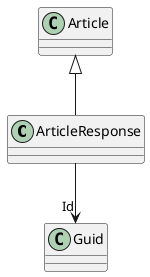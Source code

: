 @startuml
class ArticleResponse {
}
Article <|-- ArticleResponse
ArticleResponse --> "Id" Guid
@enduml

